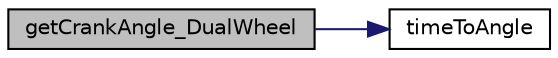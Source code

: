 digraph "getCrankAngle_DualWheel"
{
 // LATEX_PDF_SIZE
  edge [fontname="Helvetica",fontsize="10",labelfontname="Helvetica",labelfontsize="10"];
  node [fontname="Helvetica",fontsize="10",shape=record];
  rankdir="LR";
  Node14 [label="getCrankAngle_DualWheel",height=0.2,width=0.4,color="black", fillcolor="grey75", style="filled", fontcolor="black",tooltip=" "];
  Node14 -> Node15 [color="midnightblue",fontsize="10",style="solid",fontname="Helvetica"];
  Node15 [label="timeToAngle",height=0.2,width=0.4,color="black", fillcolor="white", style="filled",URL="$crank_maths_8h.html#abdf69861deca8590442873de0ab4acf8",tooltip=" "];
}
